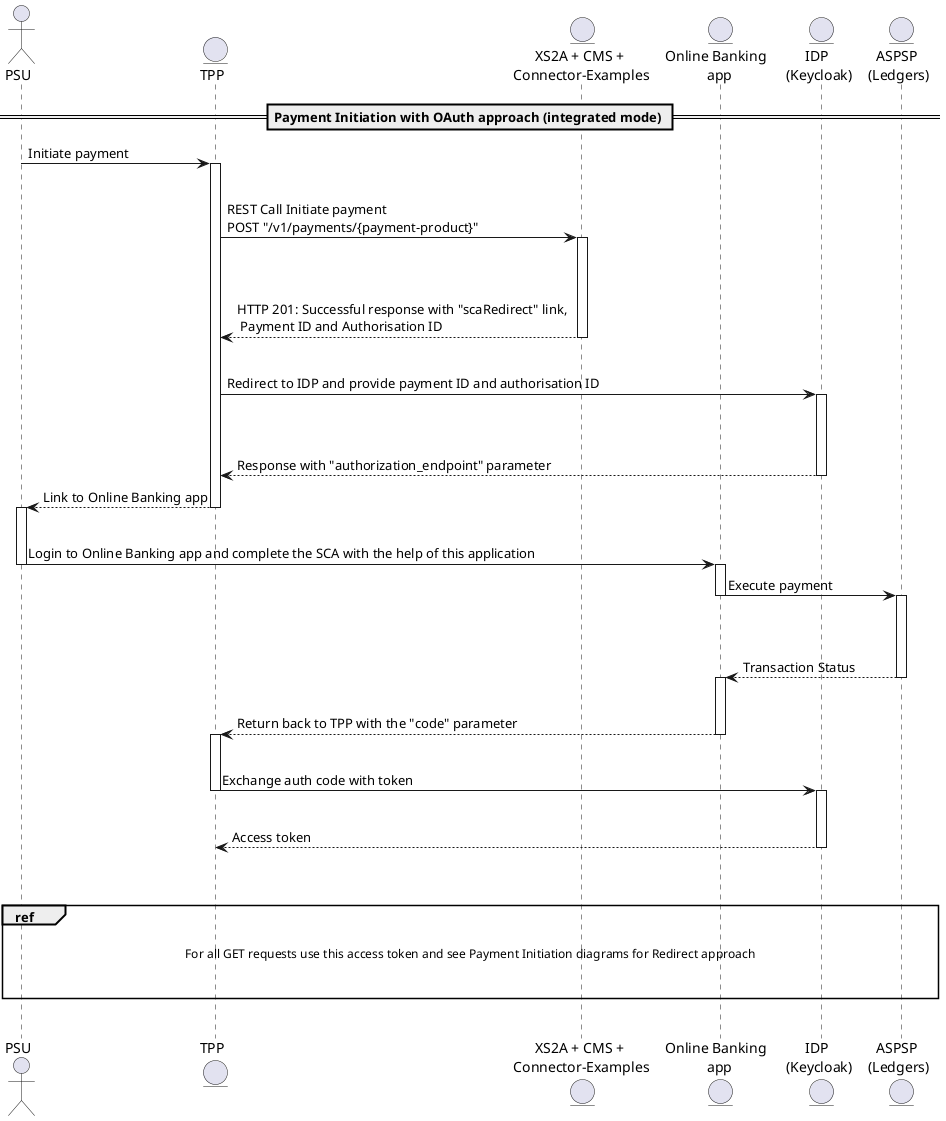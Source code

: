 @startuml
actor PSU
entity TPP
entity Connector as "XS2A + CMS +\n Connector-Examples"
entity OBA as "Online Banking \n app"
entity IDP as "IDP \n(Keycloak)"
entity Ledgers as "ASPSP \n(Ledgers)"
== Payment Initiation with OAuth approach (integrated mode) ==

PSU->TPP: Initiate payment
activate TPP
|||
TPP->Connector: REST Call Initiate payment\nPOST "/v1/payments/{payment-product}"
|||
activate Connector
|||
Connector-->TPP: HTTP 201: Successful response with "scaRedirect" link, \n Payment ID and Authorisation ID
deactivate Connector
|||
TPP->IDP: Redirect to IDP and provide payment ID and authorisation ID
|||
activate IDP
|||
IDP-->TPP: Response with "authorization_endpoint" parameter
deactivate IDP
TPP-->PSU: Link to Online Banking app
deactivate TPP
activate PSU
|||
PSU->OBA: Login to Online Banking app and complete the SCA with the help of this application
deactivate PSU
activate OBA
OBA-> Ledgers: Execute payment
|||
deactivate OBA
activate Ledgers
|||
Ledgers--> OBA: Transaction Status
deactivate Ledgers
activate OBA
|||
OBA-->TPP: Return back to TPP with the "code" parameter
deactivate OBA
activate TPP
|||
TPP->IDP: Exchange auth code with token
deactivate TPP
activate IDP
|||
IDP-->TPP: Access token
deactivate IDP
|||
deactivate Connector
|||
ref over PSU, Ledgers

For all GET requests use this access token and see Payment Initiation diagrams for Redirect approach


end ref
|||
@enduml

